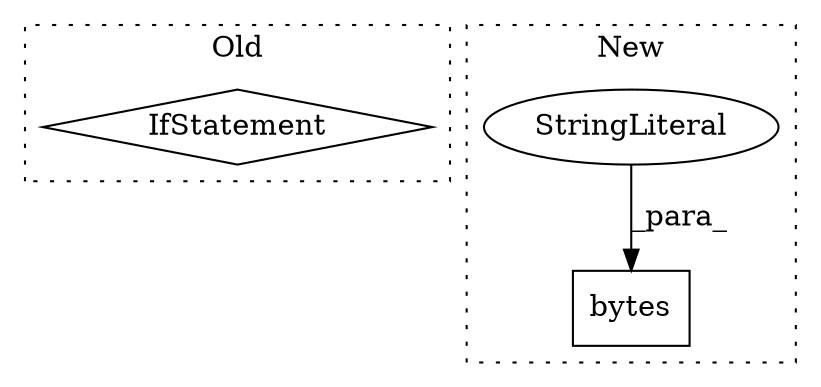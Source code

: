 digraph G {
subgraph cluster0 {
1 [label="IfStatement" a="25" s="5299,5315" l="4,2" shape="diamond"];
label = "Old";
style="dotted";
}
subgraph cluster1 {
2 [label="bytes" a="32" s="5496,5516" l="6,1" shape="box"];
3 [label="StringLiteral" a="45" s="5509" l="7" shape="ellipse"];
label = "New";
style="dotted";
}
3 -> 2 [label="_para_"];
}